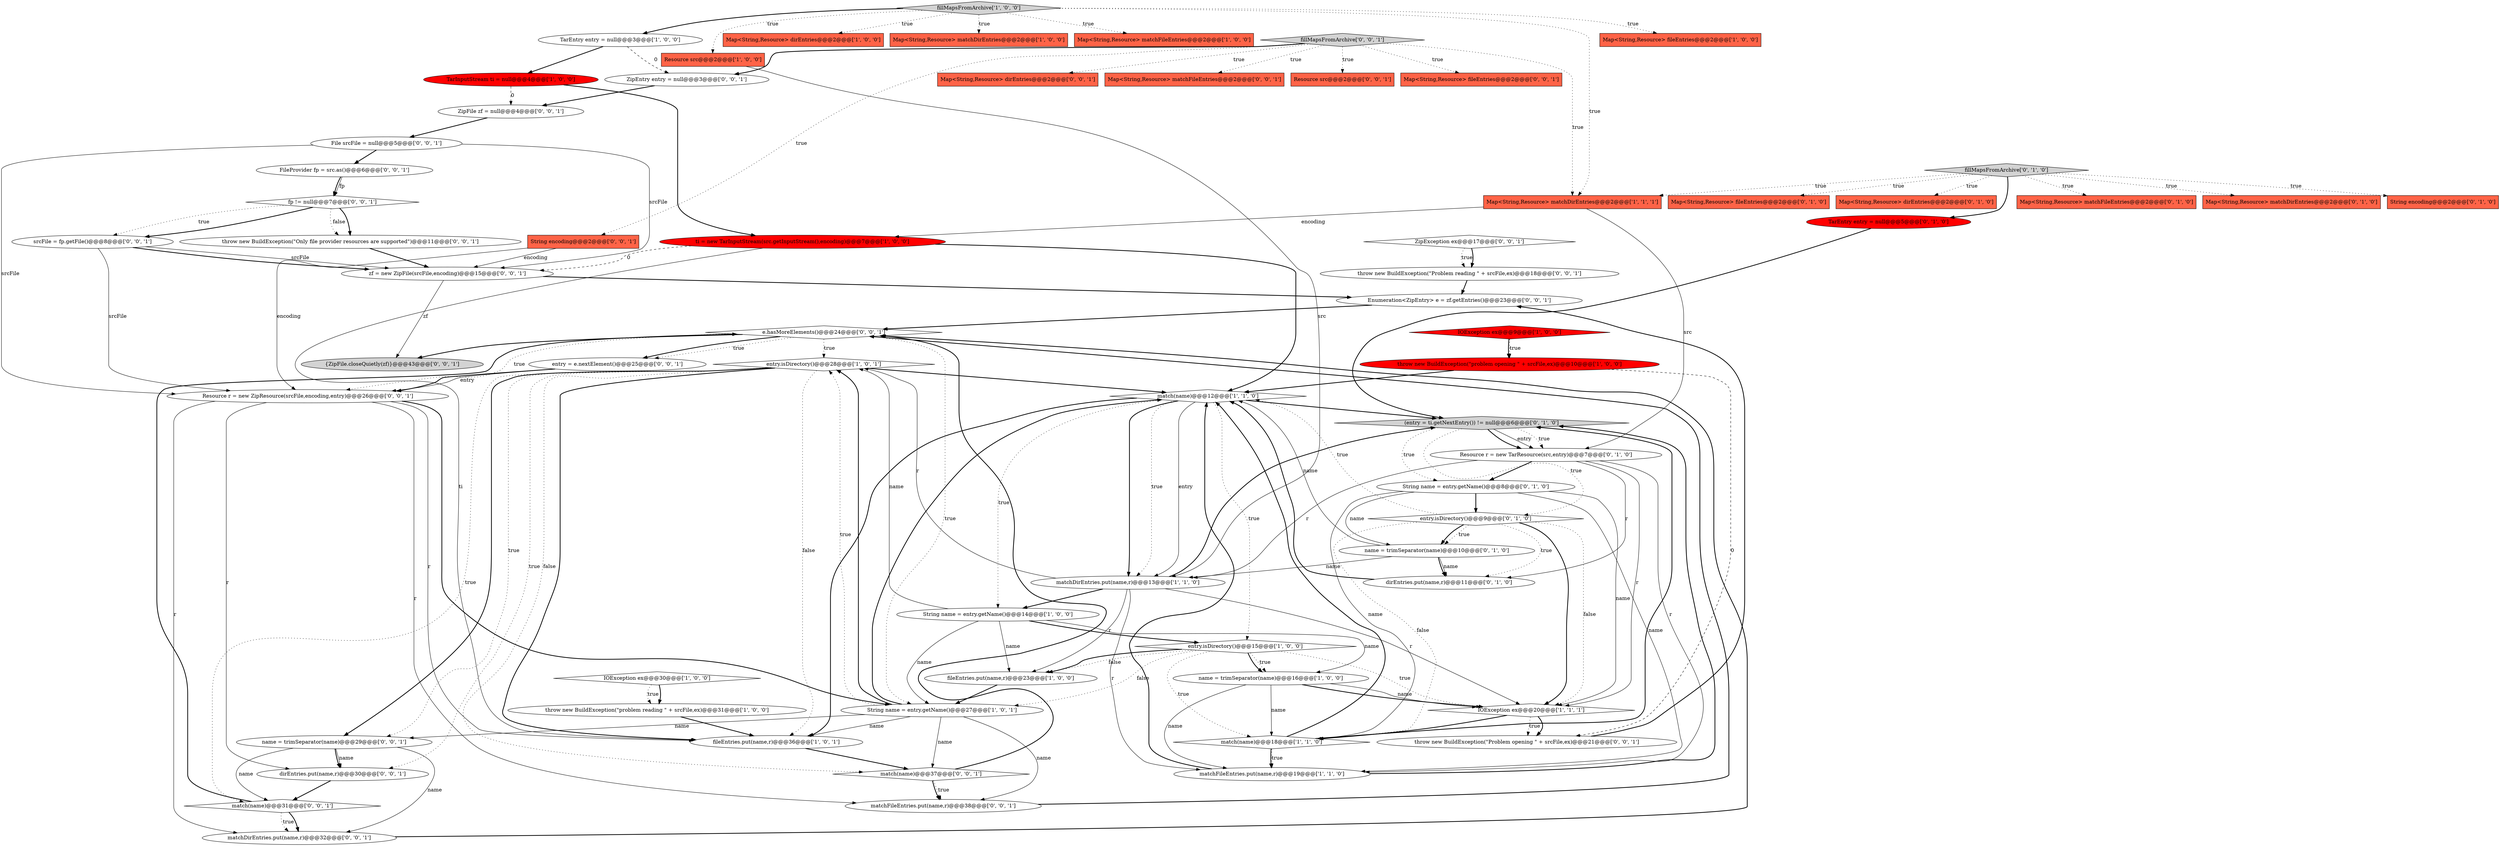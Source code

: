 digraph {
59 [style = filled, label = "Resource src@@@2@@@['0', '0', '1']", fillcolor = tomato, shape = box image = "AAA0AAABBB3BBB"];
13 [style = filled, label = "name = trimSeparator(name)@@@16@@@['1', '0', '0']", fillcolor = white, shape = ellipse image = "AAA0AAABBB1BBB"];
14 [style = filled, label = "fillMapsFromArchive['1', '0', '0']", fillcolor = lightgray, shape = diamond image = "AAA0AAABBB1BBB"];
33 [style = filled, label = "entry.isDirectory()@@@9@@@['0', '1', '0']", fillcolor = white, shape = diamond image = "AAA0AAABBB2BBB"];
35 [style = filled, label = "Map<String,Resource> matchDirEntries@@@2@@@['0', '1', '0']", fillcolor = tomato, shape = box image = "AAA0AAABBB2BBB"];
61 [style = filled, label = "matchDirEntries.put(name,r)@@@32@@@['0', '0', '1']", fillcolor = white, shape = ellipse image = "AAA0AAABBB3BBB"];
8 [style = filled, label = "TarEntry entry = null@@@3@@@['1', '0', '0']", fillcolor = white, shape = ellipse image = "AAA0AAABBB1BBB"];
7 [style = filled, label = "TarInputStream ti = null@@@4@@@['1', '0', '0']", fillcolor = red, shape = ellipse image = "AAA1AAABBB1BBB"];
25 [style = filled, label = "fileEntries.put(name,r)@@@23@@@['1', '0', '0']", fillcolor = white, shape = ellipse image = "AAA0AAABBB1BBB"];
12 [style = filled, label = "match(name)@@@12@@@['1', '1', '0']", fillcolor = white, shape = diamond image = "AAA0AAABBB1BBB"];
37 [style = filled, label = "(entry = ti.getNextEntry()) != null@@@6@@@['0', '1', '0']", fillcolor = lightgray, shape = diamond image = "AAA0AAABBB2BBB"];
41 [style = filled, label = "zf = new ZipFile(srcFile,encoding)@@@15@@@['0', '0', '1']", fillcolor = white, shape = ellipse image = "AAA0AAABBB3BBB"];
28 [style = filled, label = "String name = entry.getName()@@@8@@@['0', '1', '0']", fillcolor = white, shape = ellipse image = "AAA0AAABBB2BBB"];
4 [style = filled, label = "entry.isDirectory()@@@15@@@['1', '0', '0']", fillcolor = white, shape = diamond image = "AAA0AAABBB1BBB"];
20 [style = filled, label = "String name = entry.getName()@@@14@@@['1', '0', '0']", fillcolor = white, shape = ellipse image = "AAA0AAABBB1BBB"];
17 [style = filled, label = "Map<String,Resource> dirEntries@@@2@@@['1', '0', '0']", fillcolor = tomato, shape = box image = "AAA0AAABBB1BBB"];
50 [style = filled, label = "fillMapsFromArchive['0', '0', '1']", fillcolor = lightgray, shape = diamond image = "AAA0AAABBB3BBB"];
51 [style = filled, label = "name = trimSeparator(name)@@@29@@@['0', '0', '1']", fillcolor = white, shape = ellipse image = "AAA0AAABBB3BBB"];
15 [style = filled, label = "ti = new TarInputStream(src.getInputStream(),encoding)@@@7@@@['1', '0', '0']", fillcolor = red, shape = ellipse image = "AAA1AAABBB1BBB"];
26 [style = filled, label = "String encoding@@@2@@@['0', '1', '0']", fillcolor = tomato, shape = box image = "AAA0AAABBB2BBB"];
32 [style = filled, label = "Resource r = new TarResource(src,entry)@@@7@@@['0', '1', '0']", fillcolor = white, shape = ellipse image = "AAA0AAABBB2BBB"];
0 [style = filled, label = "Map<String,Resource> matchDirEntries@@@2@@@['1', '0', '0']", fillcolor = tomato, shape = box image = "AAA0AAABBB1BBB"];
1 [style = filled, label = "fileEntries.put(name,r)@@@36@@@['1', '0', '1']", fillcolor = white, shape = ellipse image = "AAA0AAABBB1BBB"];
46 [style = filled, label = "Map<String,Resource> fileEntries@@@2@@@['0', '0', '1']", fillcolor = tomato, shape = box image = "AAA0AAABBB3BBB"];
2 [style = filled, label = "throw new BuildException(\"problem opening \" + srcFile,ex)@@@10@@@['1', '0', '0']", fillcolor = red, shape = ellipse image = "AAA1AAABBB1BBB"];
11 [style = filled, label = "entry.isDirectory()@@@28@@@['1', '0', '1']", fillcolor = white, shape = diamond image = "AAA0AAABBB1BBB"];
29 [style = filled, label = "Map<String,Resource> fileEntries@@@2@@@['0', '1', '0']", fillcolor = tomato, shape = box image = "AAA0AAABBB2BBB"];
65 [style = filled, label = "dirEntries.put(name,r)@@@30@@@['0', '0', '1']", fillcolor = white, shape = ellipse image = "AAA0AAABBB3BBB"];
44 [style = filled, label = "match(name)@@@37@@@['0', '0', '1']", fillcolor = white, shape = diamond image = "AAA0AAABBB3BBB"];
64 [style = filled, label = "e.hasMoreElements()@@@24@@@['0', '0', '1']", fillcolor = white, shape = diamond image = "AAA0AAABBB3BBB"];
38 [style = filled, label = "name = trimSeparator(name)@@@10@@@['0', '1', '0']", fillcolor = white, shape = ellipse image = "AAA0AAABBB2BBB"];
34 [style = filled, label = "dirEntries.put(name,r)@@@11@@@['0', '1', '0']", fillcolor = white, shape = ellipse image = "AAA0AAABBB2BBB"];
21 [style = filled, label = "IOException ex@@@20@@@['1', '1', '1']", fillcolor = white, shape = diamond image = "AAA0AAABBB1BBB"];
5 [style = filled, label = "matchFileEntries.put(name,r)@@@19@@@['1', '1', '0']", fillcolor = white, shape = ellipse image = "AAA0AAABBB1BBB"];
40 [style = filled, label = "Enumeration<ZipEntry> e = zf.getEntries()@@@23@@@['0', '0', '1']", fillcolor = white, shape = ellipse image = "AAA0AAABBB3BBB"];
24 [style = filled, label = "IOException ex@@@9@@@['1', '0', '0']", fillcolor = red, shape = diamond image = "AAA1AAABBB1BBB"];
45 [style = filled, label = "String encoding@@@2@@@['0', '0', '1']", fillcolor = tomato, shape = box image = "AAA0AAABBB3BBB"];
56 [style = filled, label = "fp != null@@@7@@@['0', '0', '1']", fillcolor = white, shape = diamond image = "AAA0AAABBB3BBB"];
10 [style = filled, label = "matchDirEntries.put(name,r)@@@13@@@['1', '1', '0']", fillcolor = white, shape = ellipse image = "AAA0AAABBB1BBB"];
30 [style = filled, label = "Map<String,Resource> dirEntries@@@2@@@['0', '1', '0']", fillcolor = tomato, shape = box image = "AAA0AAABBB2BBB"];
60 [style = filled, label = "Map<String,Resource> dirEntries@@@2@@@['0', '0', '1']", fillcolor = tomato, shape = box image = "AAA0AAABBB3BBB"];
31 [style = filled, label = "TarEntry entry = null@@@5@@@['0', '1', '0']", fillcolor = red, shape = ellipse image = "AAA1AAABBB2BBB"];
9 [style = filled, label = "Map<String,Resource> matchFileEntries@@@2@@@['1', '0', '0']", fillcolor = tomato, shape = box image = "AAA0AAABBB1BBB"];
6 [style = filled, label = "throw new BuildException(\"problem reading \" + srcFile,ex)@@@31@@@['1', '0', '0']", fillcolor = white, shape = ellipse image = "AAA0AAABBB1BBB"];
53 [style = filled, label = "throw new BuildException(\"Problem opening \" + srcFile,ex)@@@21@@@['0', '0', '1']", fillcolor = white, shape = ellipse image = "AAA0AAABBB3BBB"];
54 [style = filled, label = "match(name)@@@31@@@['0', '0', '1']", fillcolor = white, shape = diamond image = "AAA0AAABBB3BBB"];
58 [style = filled, label = "File srcFile = null@@@5@@@['0', '0', '1']", fillcolor = white, shape = ellipse image = "AAA0AAABBB3BBB"];
18 [style = filled, label = "Resource src@@@2@@@['1', '0', '0']", fillcolor = tomato, shape = box image = "AAA0AAABBB1BBB"];
39 [style = filled, label = "throw new BuildException(\"Problem reading \" + srcFile,ex)@@@18@@@['0', '0', '1']", fillcolor = white, shape = ellipse image = "AAA0AAABBB3BBB"];
47 [style = filled, label = "ZipEntry entry = null@@@3@@@['0', '0', '1']", fillcolor = white, shape = ellipse image = "AAA0AAABBB3BBB"];
16 [style = filled, label = "String name = entry.getName()@@@27@@@['1', '0', '1']", fillcolor = white, shape = ellipse image = "AAA0AAABBB1BBB"];
23 [style = filled, label = "IOException ex@@@30@@@['1', '0', '0']", fillcolor = white, shape = diamond image = "AAA0AAABBB1BBB"];
19 [style = filled, label = "Map<String,Resource> matchDirEntries@@@2@@@['1', '1', '1']", fillcolor = tomato, shape = box image = "AAA0AAABBB1BBB"];
36 [style = filled, label = "fillMapsFromArchive['0', '1', '0']", fillcolor = lightgray, shape = diamond image = "AAA0AAABBB2BBB"];
49 [style = filled, label = "throw new BuildException(\"Only file provider resources are supported\")@@@11@@@['0', '0', '1']", fillcolor = white, shape = ellipse image = "AAA0AAABBB3BBB"];
62 [style = filled, label = "srcFile = fp.getFile()@@@8@@@['0', '0', '1']", fillcolor = white, shape = ellipse image = "AAA0AAABBB3BBB"];
43 [style = filled, label = "Map<String,Resource> matchFileEntries@@@2@@@['0', '0', '1']", fillcolor = tomato, shape = box image = "AAA0AAABBB3BBB"];
63 [style = filled, label = "Resource r = new ZipResource(srcFile,encoding,entry)@@@26@@@['0', '0', '1']", fillcolor = white, shape = ellipse image = "AAA0AAABBB3BBB"];
3 [style = filled, label = "Map<String,Resource> fileEntries@@@2@@@['1', '0', '0']", fillcolor = tomato, shape = box image = "AAA0AAABBB1BBB"];
48 [style = filled, label = "entry = e.nextElement()@@@25@@@['0', '0', '1']", fillcolor = white, shape = ellipse image = "AAA0AAABBB3BBB"];
66 [style = filled, label = "ZipFile zf = null@@@4@@@['0', '0', '1']", fillcolor = white, shape = ellipse image = "AAA0AAABBB3BBB"];
42 [style = filled, label = "FileProvider fp = src.as()@@@6@@@['0', '0', '1']", fillcolor = white, shape = ellipse image = "AAA0AAABBB3BBB"];
52 [style = filled, label = "ZipException ex@@@17@@@['0', '0', '1']", fillcolor = white, shape = diamond image = "AAA0AAABBB3BBB"];
55 [style = filled, label = "{ZipFile.closeQuietly(zf)}@@@43@@@['0', '0', '1']", fillcolor = lightgray, shape = ellipse image = "AAA0AAABBB3BBB"];
57 [style = filled, label = "matchFileEntries.put(name,r)@@@38@@@['0', '0', '1']", fillcolor = white, shape = ellipse image = "AAA0AAABBB3BBB"];
22 [style = filled, label = "match(name)@@@18@@@['1', '1', '0']", fillcolor = white, shape = diamond image = "AAA0AAABBB1BBB"];
27 [style = filled, label = "Map<String,Resource> matchFileEntries@@@2@@@['0', '1', '0']", fillcolor = tomato, shape = box image = "AAA0AAABBB2BBB"];
7->66 [style = dashed, label="0"];
31->37 [style = bold, label=""];
28->5 [style = solid, label="name"];
14->19 [style = dotted, label="true"];
11->65 [style = dotted, label="true"];
13->22 [style = solid, label="name"];
4->25 [style = bold, label=""];
65->54 [style = bold, label=""];
14->0 [style = dotted, label="true"];
11->51 [style = dotted, label="true"];
22->37 [style = bold, label=""];
63->57 [style = solid, label="r"];
20->25 [style = solid, label="name"];
10->21 [style = solid, label="r"];
12->10 [style = solid, label="entry"];
54->61 [style = dotted, label="true"];
61->64 [style = bold, label=""];
38->10 [style = solid, label="name"];
32->5 [style = solid, label="r"];
12->10 [style = bold, label=""];
12->20 [style = dotted, label="true"];
14->3 [style = dotted, label="true"];
37->32 [style = bold, label=""];
18->10 [style = solid, label="src"];
16->1 [style = solid, label="name"];
42->56 [style = solid, label="fp"];
10->5 [style = solid, label="r"];
14->18 [style = dotted, label="true"];
20->16 [style = solid, label="name"];
5->37 [style = bold, label=""];
62->63 [style = solid, label="srcFile"];
50->45 [style = dotted, label="true"];
62->41 [style = solid, label="srcFile"];
51->54 [style = solid, label="name"];
11->51 [style = bold, label=""];
41->55 [style = solid, label="zf"];
1->44 [style = bold, label=""];
56->62 [style = dotted, label="true"];
11->1 [style = dotted, label="false"];
36->31 [style = bold, label=""];
64->11 [style = dotted, label="true"];
11->54 [style = dotted, label="true"];
56->62 [style = bold, label=""];
50->43 [style = dotted, label="true"];
11->12 [style = bold, label=""];
50->59 [style = dotted, label="true"];
12->1 [style = bold, label=""];
51->61 [style = solid, label="name"];
22->5 [style = bold, label=""];
12->37 [style = bold, label=""];
4->13 [style = dotted, label="true"];
28->38 [style = solid, label="name"];
12->10 [style = dotted, label="true"];
21->22 [style = bold, label=""];
4->22 [style = dotted, label="true"];
42->56 [style = bold, label=""];
51->65 [style = solid, label="name"];
45->41 [style = solid, label="encoding"];
10->11 [style = solid, label="r"];
63->61 [style = solid, label="r"];
19->15 [style = solid, label="encoding"];
16->51 [style = solid, label="name"];
58->42 [style = bold, label=""];
49->41 [style = bold, label=""];
15->12 [style = bold, label=""];
14->8 [style = bold, label=""];
12->4 [style = dotted, label="true"];
33->38 [style = dotted, label="true"];
36->29 [style = dotted, label="true"];
13->5 [style = solid, label="name"];
63->16 [style = bold, label=""];
54->61 [style = bold, label=""];
16->11 [style = dotted, label="true"];
44->57 [style = bold, label=""];
54->64 [style = bold, label=""];
16->44 [style = solid, label="name"];
37->32 [style = solid, label="entry"];
33->22 [style = dotted, label="false"];
52->39 [style = dotted, label="true"];
63->1 [style = solid, label="r"];
63->65 [style = solid, label="r"];
64->48 [style = dotted, label="true"];
33->12 [style = dotted, label="true"];
64->55 [style = bold, label=""];
4->13 [style = bold, label=""];
50->60 [style = dotted, label="true"];
53->40 [style = bold, label=""];
44->57 [style = dotted, label="true"];
56->49 [style = dotted, label="false"];
36->19 [style = dotted, label="true"];
25->16 [style = bold, label=""];
45->63 [style = solid, label="encoding"];
15->41 [style = dashed, label="0"];
15->1 [style = solid, label="ti"];
22->5 [style = dotted, label="true"];
66->58 [style = bold, label=""];
4->21 [style = dotted, label="true"];
6->1 [style = bold, label=""];
14->17 [style = dotted, label="true"];
50->46 [style = dotted, label="true"];
62->41 [style = bold, label=""];
37->32 [style = dotted, label="true"];
41->40 [style = bold, label=""];
38->34 [style = solid, label="name"];
21->53 [style = dotted, label="true"];
39->40 [style = bold, label=""];
23->6 [style = bold, label=""];
32->34 [style = solid, label="r"];
38->34 [style = bold, label=""];
51->65 [style = bold, label=""];
58->41 [style = solid, label="srcFile"];
7->15 [style = bold, label=""];
28->21 [style = solid, label="name"];
48->63 [style = solid, label="entry"];
20->13 [style = solid, label="name"];
32->21 [style = solid, label="r"];
36->30 [style = dotted, label="true"];
38->12 [style = solid, label="name"];
36->26 [style = dotted, label="true"];
10->37 [style = bold, label=""];
10->25 [style = solid, label="r"];
33->21 [style = dotted, label="false"];
20->11 [style = solid, label="name"];
50->19 [style = dotted, label="true"];
37->33 [style = dotted, label="true"];
8->47 [style = dashed, label="0"];
10->20 [style = bold, label=""];
52->39 [style = bold, label=""];
36->27 [style = dotted, label="true"];
16->11 [style = bold, label=""];
16->57 [style = solid, label="name"];
56->49 [style = bold, label=""];
57->64 [style = bold, label=""];
24->2 [style = bold, label=""];
11->1 [style = bold, label=""];
23->6 [style = dotted, label="true"];
47->66 [style = bold, label=""];
33->34 [style = dotted, label="true"];
40->64 [style = bold, label=""];
34->12 [style = bold, label=""];
19->32 [style = solid, label="src"];
2->12 [style = bold, label=""];
8->7 [style = bold, label=""];
20->4 [style = bold, label=""];
11->44 [style = dotted, label="false"];
2->53 [style = dashed, label="0"];
13->21 [style = solid, label="name"];
28->33 [style = bold, label=""];
5->12 [style = bold, label=""];
58->63 [style = solid, label="srcFile"];
50->47 [style = bold, label=""];
22->12 [style = bold, label=""];
48->63 [style = bold, label=""];
33->38 [style = bold, label=""];
32->10 [style = solid, label="r"];
37->28 [style = dotted, label="true"];
24->2 [style = dotted, label="true"];
4->25 [style = dotted, label="false"];
14->9 [style = dotted, label="true"];
36->35 [style = dotted, label="true"];
64->63 [style = dotted, label="true"];
33->21 [style = bold, label=""];
4->16 [style = dotted, label="false"];
13->21 [style = bold, label=""];
64->16 [style = dotted, label="true"];
32->28 [style = bold, label=""];
28->22 [style = solid, label="name"];
16->12 [style = bold, label=""];
64->48 [style = bold, label=""];
44->64 [style = bold, label=""];
21->53 [style = bold, label=""];
}
